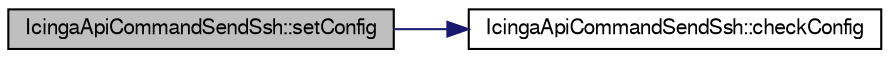 digraph G
{
  bgcolor="transparent";
  edge [fontname="FreeSans",fontsize="10",labelfontname="FreeSans",labelfontsize="10"];
  node [fontname="FreeSans",fontsize="10",shape=record];
  rankdir=LR;
  Node1 [label="IcingaApiCommandSendSsh::setConfig",height=0.2,width=0.4,color="black", fillcolor="grey75", style="filled" fontcolor="black"];
  Node1 -> Node2 [color="midnightblue",fontsize="10",style="solid",fontname="FreeSans"];
  Node2 [label="IcingaApiCommandSendSsh::checkConfig",height=0.2,width=0.4,color="black",URL="$classIcingaApiCommandSendSsh.html#a5a6a6200b7466171e34b000050f8ae73"];
}
